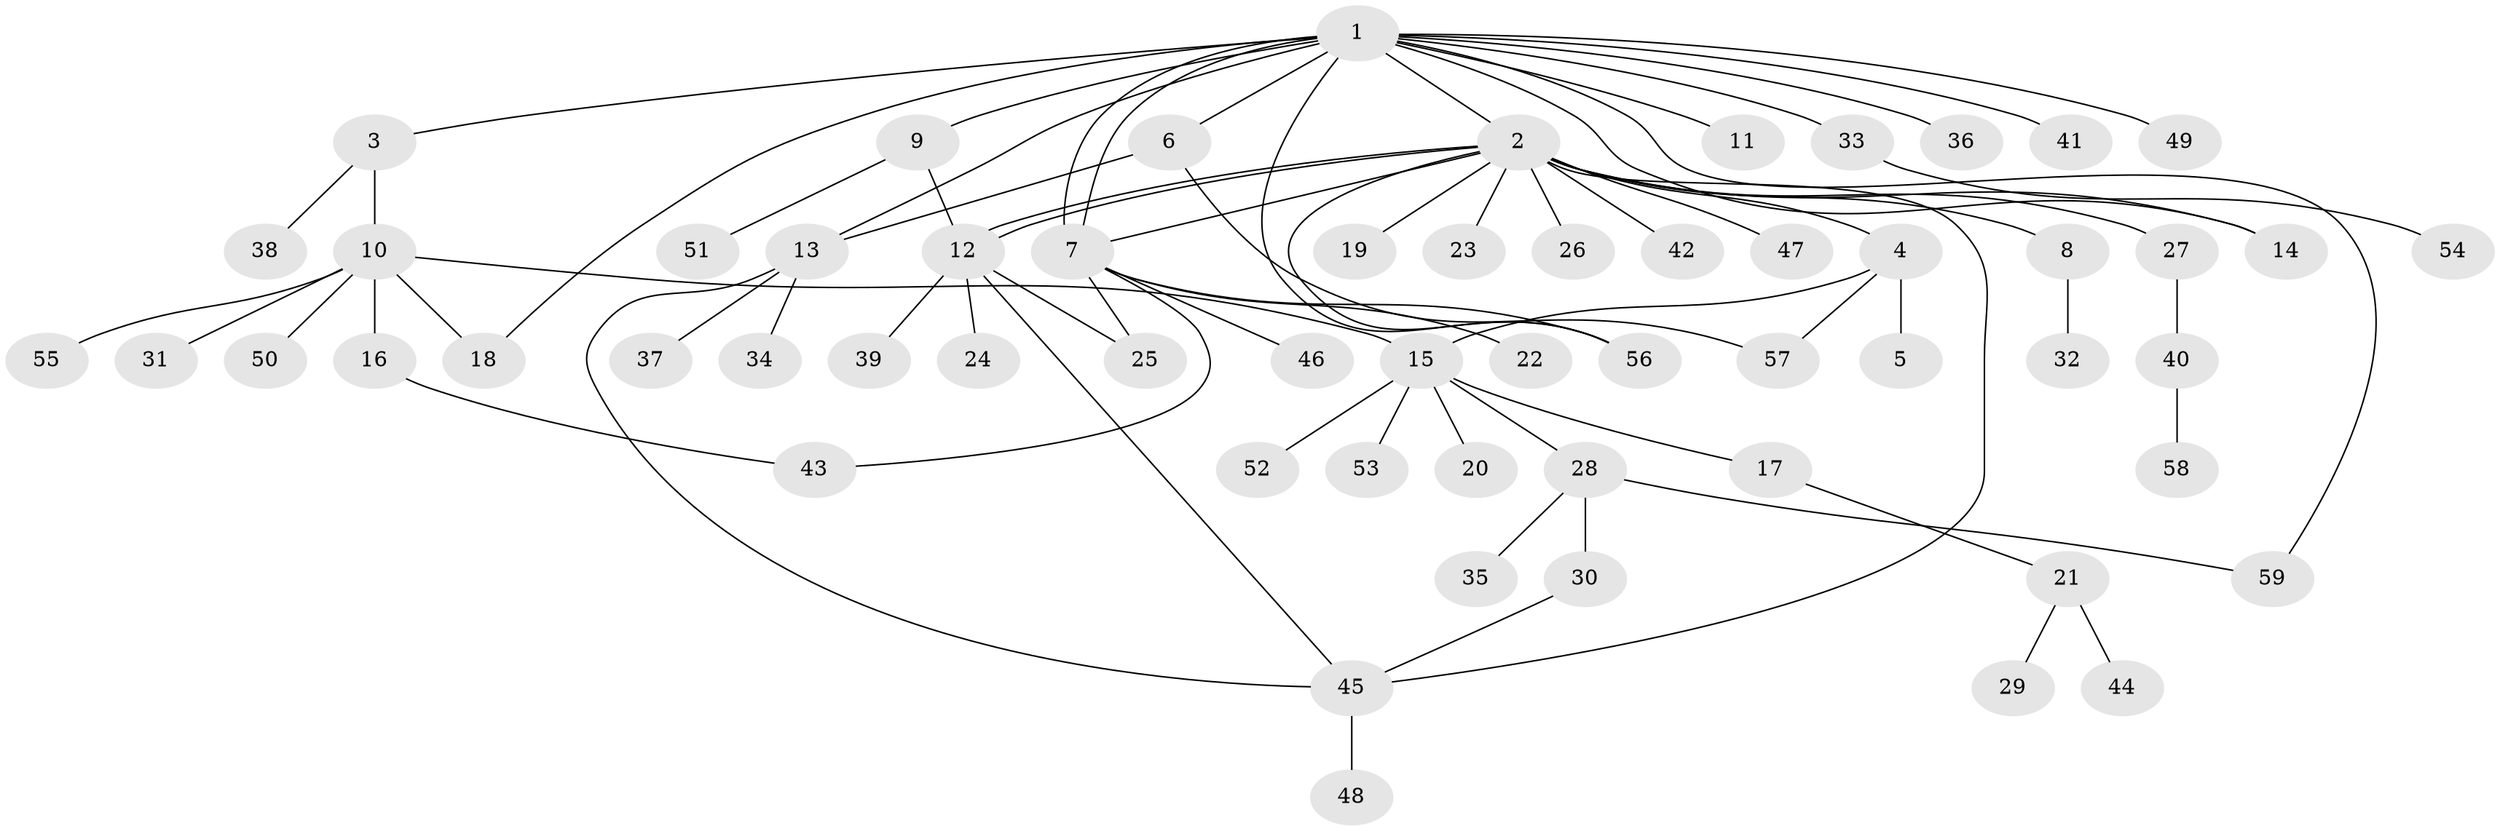// Generated by graph-tools (version 1.1) at 2025/25/03/09/25 03:25:55]
// undirected, 59 vertices, 75 edges
graph export_dot {
graph [start="1"]
  node [color=gray90,style=filled];
  1;
  2;
  3;
  4;
  5;
  6;
  7;
  8;
  9;
  10;
  11;
  12;
  13;
  14;
  15;
  16;
  17;
  18;
  19;
  20;
  21;
  22;
  23;
  24;
  25;
  26;
  27;
  28;
  29;
  30;
  31;
  32;
  33;
  34;
  35;
  36;
  37;
  38;
  39;
  40;
  41;
  42;
  43;
  44;
  45;
  46;
  47;
  48;
  49;
  50;
  51;
  52;
  53;
  54;
  55;
  56;
  57;
  58;
  59;
  1 -- 2;
  1 -- 3;
  1 -- 6;
  1 -- 7;
  1 -- 7;
  1 -- 9;
  1 -- 11;
  1 -- 13;
  1 -- 14;
  1 -- 18;
  1 -- 33;
  1 -- 36;
  1 -- 41;
  1 -- 49;
  1 -- 56;
  1 -- 59;
  2 -- 4;
  2 -- 7;
  2 -- 8;
  2 -- 12;
  2 -- 12;
  2 -- 14;
  2 -- 19;
  2 -- 23;
  2 -- 26;
  2 -- 27;
  2 -- 42;
  2 -- 45;
  2 -- 47;
  2 -- 56;
  3 -- 10;
  3 -- 38;
  4 -- 5;
  4 -- 15;
  4 -- 57;
  6 -- 13;
  6 -- 57;
  7 -- 22;
  7 -- 25;
  7 -- 43;
  7 -- 46;
  7 -- 56;
  8 -- 32;
  9 -- 12;
  9 -- 51;
  10 -- 15;
  10 -- 16;
  10 -- 18;
  10 -- 31;
  10 -- 50;
  10 -- 55;
  12 -- 24;
  12 -- 25;
  12 -- 39;
  12 -- 45;
  13 -- 34;
  13 -- 37;
  13 -- 45;
  15 -- 17;
  15 -- 20;
  15 -- 28;
  15 -- 52;
  15 -- 53;
  16 -- 43;
  17 -- 21;
  21 -- 29;
  21 -- 44;
  27 -- 40;
  28 -- 30;
  28 -- 35;
  28 -- 59;
  30 -- 45;
  33 -- 54;
  40 -- 58;
  45 -- 48;
}

